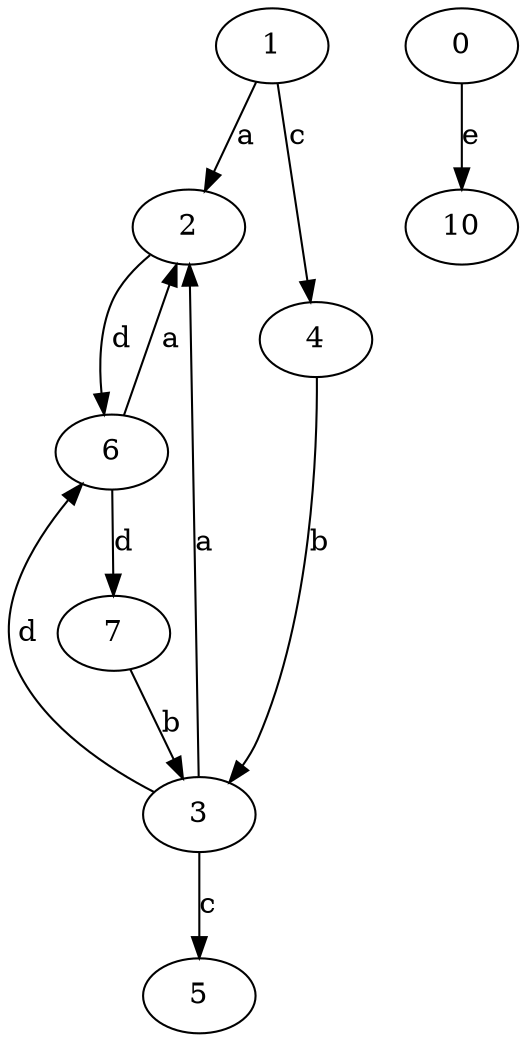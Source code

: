 strict digraph  {
1;
2;
3;
4;
5;
6;
7;
0;
10;
1 -> 2  [label=a];
1 -> 4  [label=c];
2 -> 6  [label=d];
3 -> 2  [label=a];
3 -> 5  [label=c];
3 -> 6  [label=d];
4 -> 3  [label=b];
6 -> 2  [label=a];
6 -> 7  [label=d];
7 -> 3  [label=b];
0 -> 10  [label=e];
}
